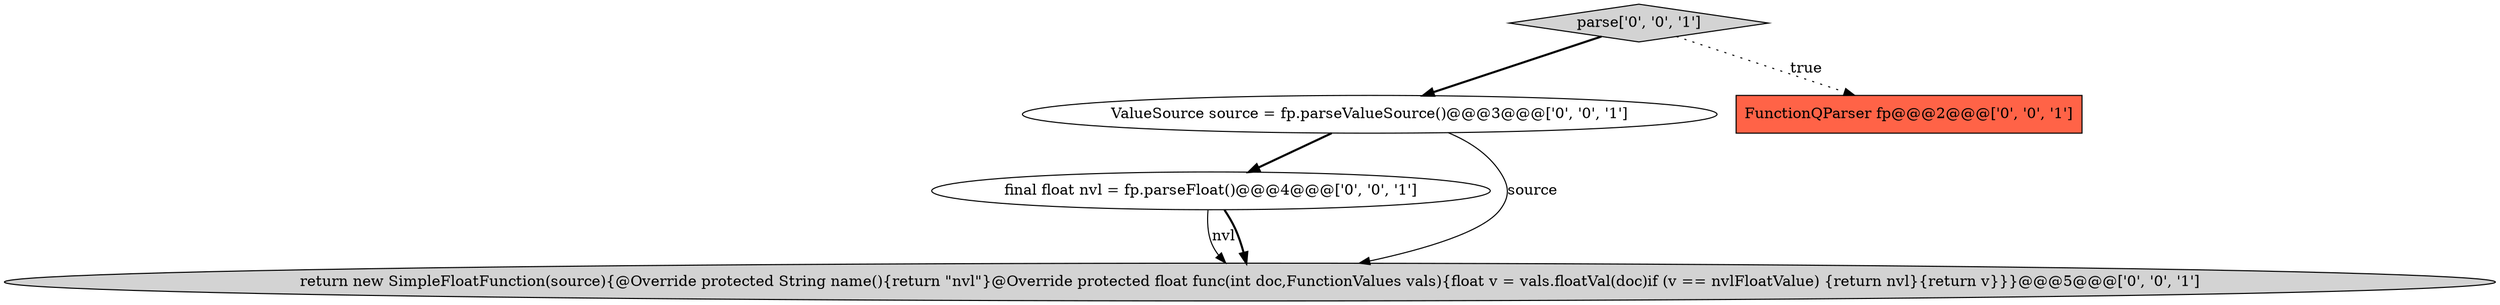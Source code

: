 digraph {
4 [style = filled, label = "parse['0', '0', '1']", fillcolor = lightgray, shape = diamond image = "AAA0AAABBB3BBB"];
2 [style = filled, label = "ValueSource source = fp.parseValueSource()@@@3@@@['0', '0', '1']", fillcolor = white, shape = ellipse image = "AAA0AAABBB3BBB"];
3 [style = filled, label = "final float nvl = fp.parseFloat()@@@4@@@['0', '0', '1']", fillcolor = white, shape = ellipse image = "AAA0AAABBB3BBB"];
0 [style = filled, label = "return new SimpleFloatFunction(source){@Override protected String name(){return \"nvl\"}@Override protected float func(int doc,FunctionValues vals){float v = vals.floatVal(doc)if (v == nvlFloatValue) {return nvl}{return v}}}@@@5@@@['0', '0', '1']", fillcolor = lightgray, shape = ellipse image = "AAA0AAABBB3BBB"];
1 [style = filled, label = "FunctionQParser fp@@@2@@@['0', '0', '1']", fillcolor = tomato, shape = box image = "AAA0AAABBB3BBB"];
3->0 [style = solid, label="nvl"];
4->1 [style = dotted, label="true"];
3->0 [style = bold, label=""];
2->3 [style = bold, label=""];
4->2 [style = bold, label=""];
2->0 [style = solid, label="source"];
}
